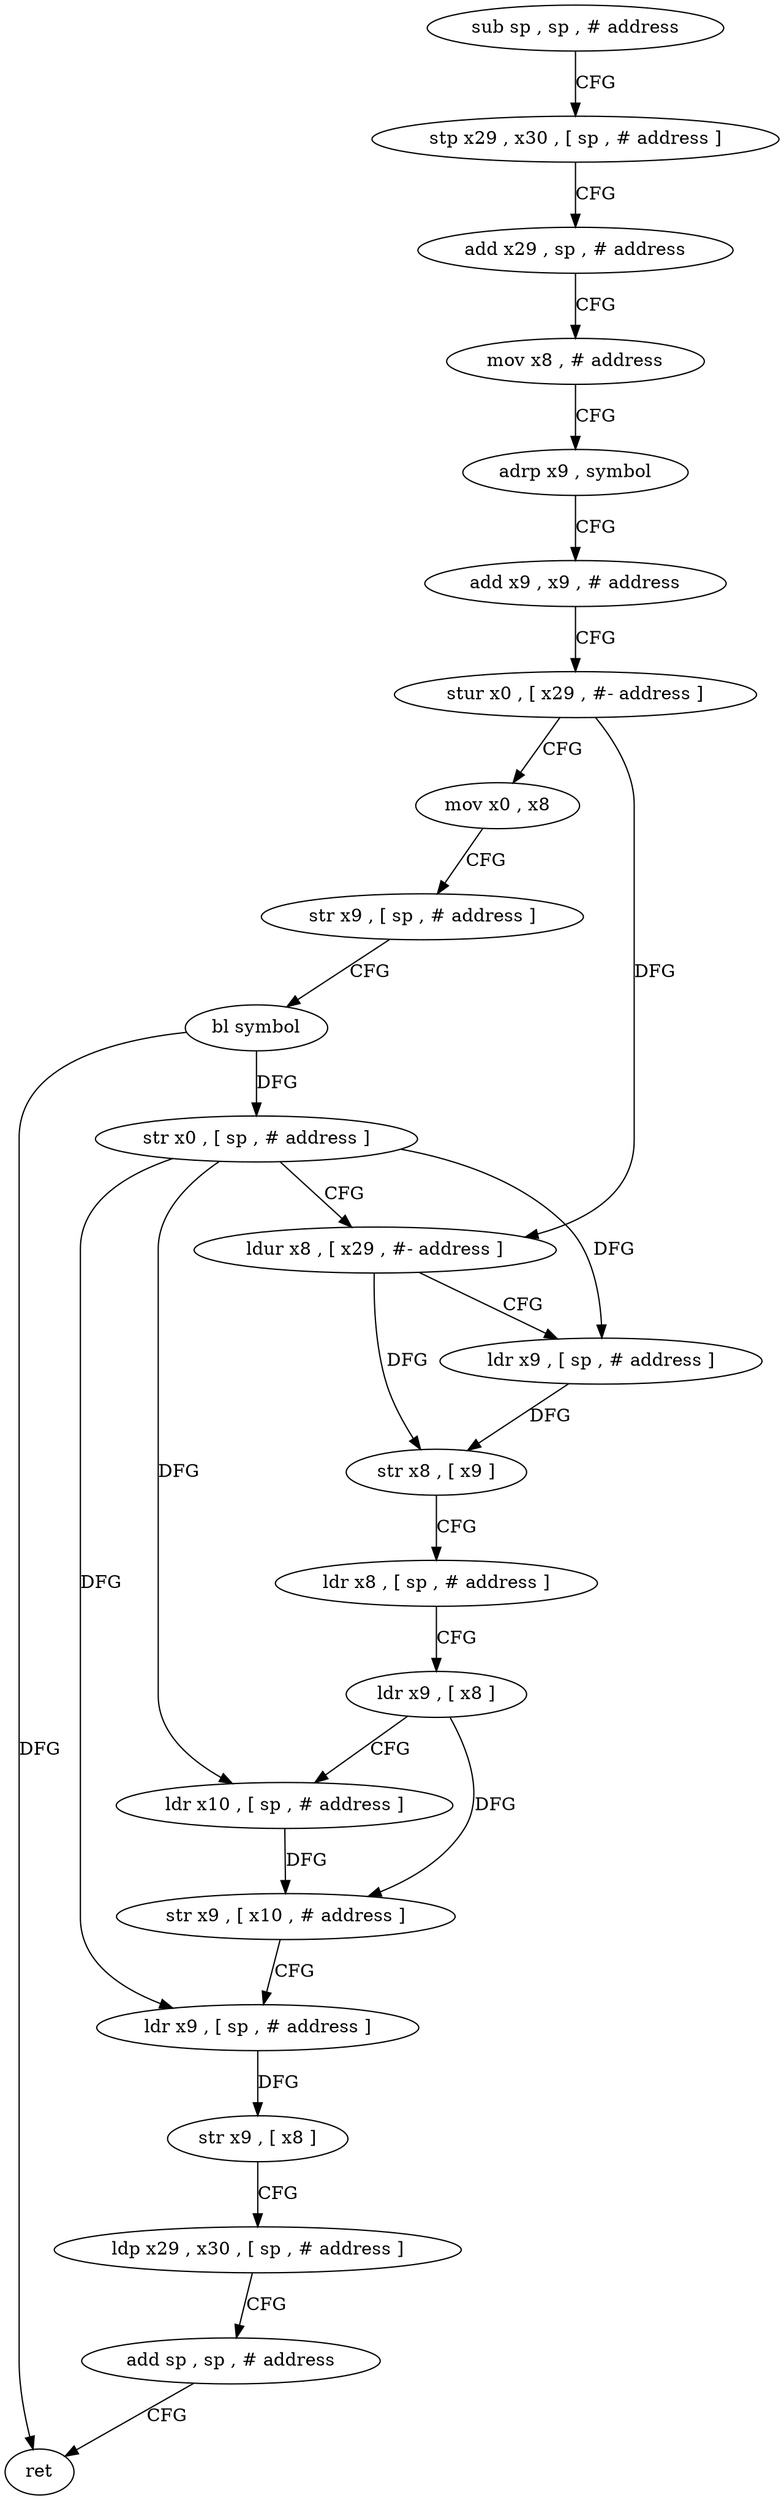 digraph "func" {
"4226484" [label = "sub sp , sp , # address" ]
"4226488" [label = "stp x29 , x30 , [ sp , # address ]" ]
"4226492" [label = "add x29 , sp , # address" ]
"4226496" [label = "mov x8 , # address" ]
"4226500" [label = "adrp x9 , symbol" ]
"4226504" [label = "add x9 , x9 , # address" ]
"4226508" [label = "stur x0 , [ x29 , #- address ]" ]
"4226512" [label = "mov x0 , x8" ]
"4226516" [label = "str x9 , [ sp , # address ]" ]
"4226520" [label = "bl symbol" ]
"4226524" [label = "str x0 , [ sp , # address ]" ]
"4226528" [label = "ldur x8 , [ x29 , #- address ]" ]
"4226532" [label = "ldr x9 , [ sp , # address ]" ]
"4226536" [label = "str x8 , [ x9 ]" ]
"4226540" [label = "ldr x8 , [ sp , # address ]" ]
"4226544" [label = "ldr x9 , [ x8 ]" ]
"4226548" [label = "ldr x10 , [ sp , # address ]" ]
"4226552" [label = "str x9 , [ x10 , # address ]" ]
"4226556" [label = "ldr x9 , [ sp , # address ]" ]
"4226560" [label = "str x9 , [ x8 ]" ]
"4226564" [label = "ldp x29 , x30 , [ sp , # address ]" ]
"4226568" [label = "add sp , sp , # address" ]
"4226572" [label = "ret" ]
"4226484" -> "4226488" [ label = "CFG" ]
"4226488" -> "4226492" [ label = "CFG" ]
"4226492" -> "4226496" [ label = "CFG" ]
"4226496" -> "4226500" [ label = "CFG" ]
"4226500" -> "4226504" [ label = "CFG" ]
"4226504" -> "4226508" [ label = "CFG" ]
"4226508" -> "4226512" [ label = "CFG" ]
"4226508" -> "4226528" [ label = "DFG" ]
"4226512" -> "4226516" [ label = "CFG" ]
"4226516" -> "4226520" [ label = "CFG" ]
"4226520" -> "4226524" [ label = "DFG" ]
"4226520" -> "4226572" [ label = "DFG" ]
"4226524" -> "4226528" [ label = "CFG" ]
"4226524" -> "4226532" [ label = "DFG" ]
"4226524" -> "4226548" [ label = "DFG" ]
"4226524" -> "4226556" [ label = "DFG" ]
"4226528" -> "4226532" [ label = "CFG" ]
"4226528" -> "4226536" [ label = "DFG" ]
"4226532" -> "4226536" [ label = "DFG" ]
"4226536" -> "4226540" [ label = "CFG" ]
"4226540" -> "4226544" [ label = "CFG" ]
"4226544" -> "4226548" [ label = "CFG" ]
"4226544" -> "4226552" [ label = "DFG" ]
"4226548" -> "4226552" [ label = "DFG" ]
"4226552" -> "4226556" [ label = "CFG" ]
"4226556" -> "4226560" [ label = "DFG" ]
"4226560" -> "4226564" [ label = "CFG" ]
"4226564" -> "4226568" [ label = "CFG" ]
"4226568" -> "4226572" [ label = "CFG" ]
}
